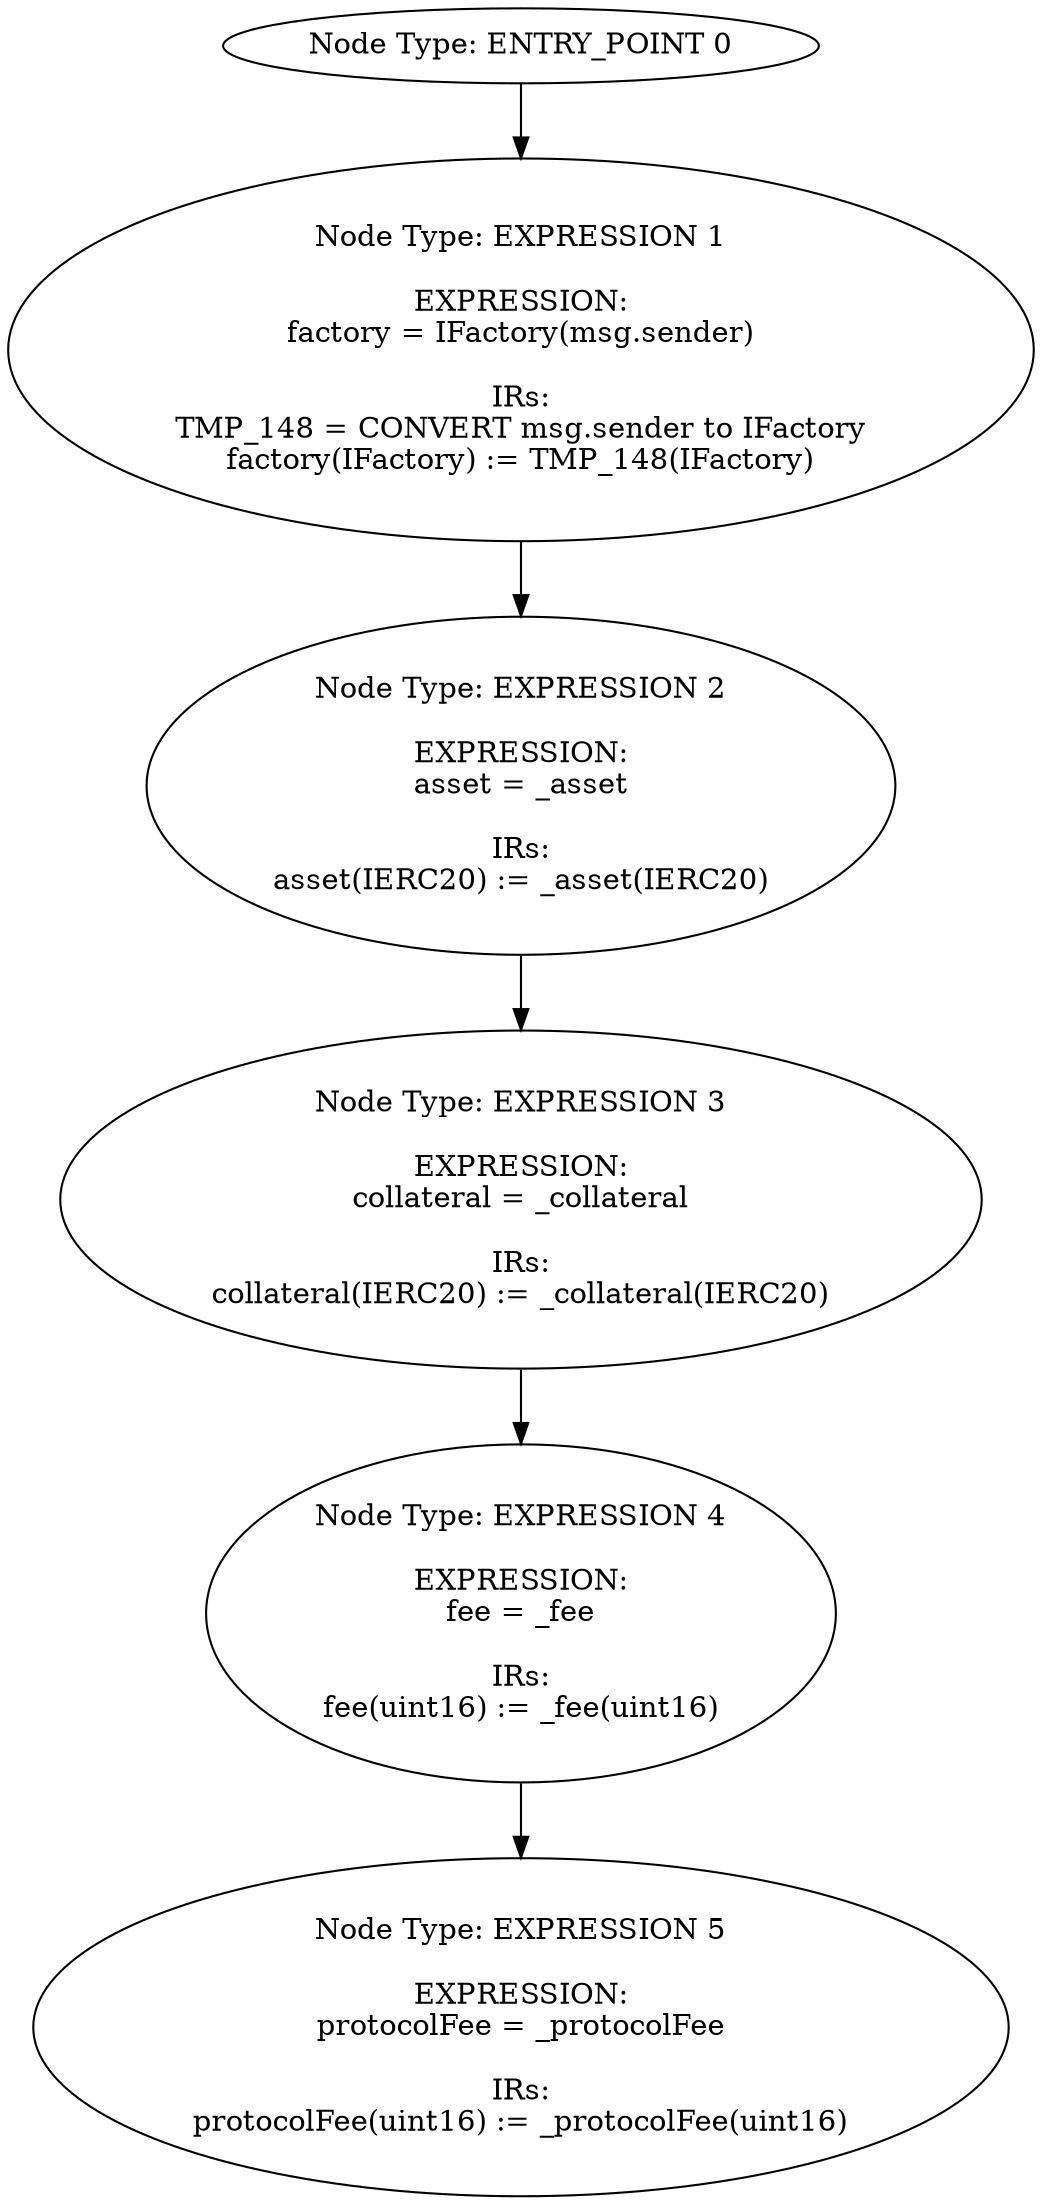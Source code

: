 digraph{
0[label="Node Type: ENTRY_POINT 0
"];
0->1;
1[label="Node Type: EXPRESSION 1

EXPRESSION:
factory = IFactory(msg.sender)

IRs:
TMP_148 = CONVERT msg.sender to IFactory
factory(IFactory) := TMP_148(IFactory)"];
1->2;
2[label="Node Type: EXPRESSION 2

EXPRESSION:
asset = _asset

IRs:
asset(IERC20) := _asset(IERC20)"];
2->3;
3[label="Node Type: EXPRESSION 3

EXPRESSION:
collateral = _collateral

IRs:
collateral(IERC20) := _collateral(IERC20)"];
3->4;
4[label="Node Type: EXPRESSION 4

EXPRESSION:
fee = _fee

IRs:
fee(uint16) := _fee(uint16)"];
4->5;
5[label="Node Type: EXPRESSION 5

EXPRESSION:
protocolFee = _protocolFee

IRs:
protocolFee(uint16) := _protocolFee(uint16)"];
}
